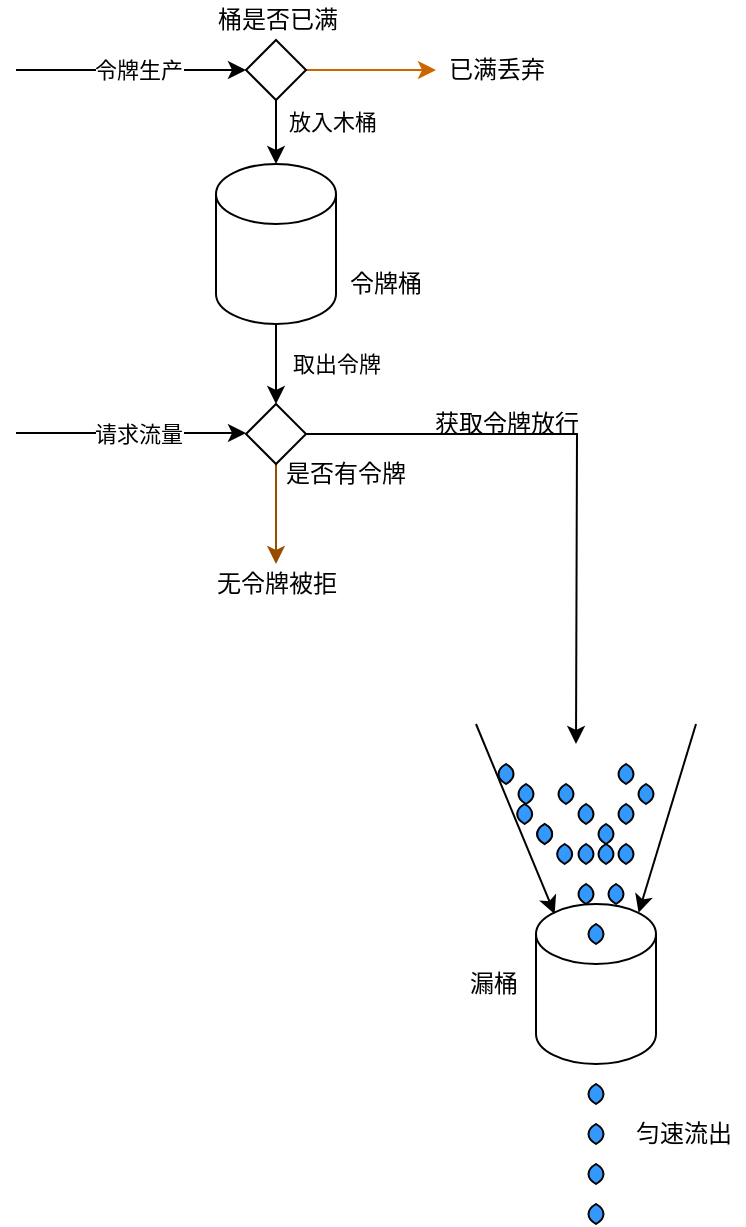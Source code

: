 <mxfile version="13.9.2" type="github">
  <diagram id="iXlUcna3LlMh3yb1cYlY" name="Page-1">
    <mxGraphModel dx="1186" dy="539" grid="1" gridSize="10" guides="1" tooltips="1" connect="1" arrows="1" fold="1" page="1" pageScale="1" pageWidth="827" pageHeight="1169" math="0" shadow="0">
      <root>
        <mxCell id="0" />
        <mxCell id="1" parent="0" />
        <mxCell id="FK8G6ixmhxEFHf3Zb8vc-1" style="edgeStyle=orthogonalEdgeStyle;rounded=0;orthogonalLoop=1;jettySize=auto;html=1;exitX=0.5;exitY=1;exitDx=0;exitDy=0;exitPerimeter=0;entryX=0.5;entryY=0;entryDx=0;entryDy=0;" edge="1" parent="1" source="FK8G6ixmhxEFHf3Zb8vc-3" target="FK8G6ixmhxEFHf3Zb8vc-10">
          <mxGeometry relative="1" as="geometry" />
        </mxCell>
        <mxCell id="FK8G6ixmhxEFHf3Zb8vc-2" value="取出令牌" style="edgeLabel;html=1;align=center;verticalAlign=middle;resizable=0;points=[];" vertex="1" connectable="0" parent="FK8G6ixmhxEFHf3Zb8vc-1">
          <mxGeometry x="-0.3" y="1" relative="1" as="geometry">
            <mxPoint x="29" y="6" as="offset" />
          </mxGeometry>
        </mxCell>
        <mxCell id="FK8G6ixmhxEFHf3Zb8vc-3" value="" style="shape=cylinder3;whiteSpace=wrap;html=1;boundedLbl=1;backgroundOutline=1;size=15;" vertex="1" parent="1">
          <mxGeometry x="360" y="150" width="60" height="80" as="geometry" />
        </mxCell>
        <mxCell id="FK8G6ixmhxEFHf3Zb8vc-4" style="edgeStyle=orthogonalEdgeStyle;rounded=0;orthogonalLoop=1;jettySize=auto;html=1;exitX=0.5;exitY=1;exitDx=0;exitDy=0;entryX=0.5;entryY=0;entryDx=0;entryDy=0;entryPerimeter=0;" edge="1" parent="1" source="FK8G6ixmhxEFHf3Zb8vc-7" target="FK8G6ixmhxEFHf3Zb8vc-3">
          <mxGeometry relative="1" as="geometry" />
        </mxCell>
        <mxCell id="FK8G6ixmhxEFHf3Zb8vc-5" value="放入木桶" style="edgeLabel;html=1;align=center;verticalAlign=middle;resizable=0;points=[];" vertex="1" connectable="0" parent="FK8G6ixmhxEFHf3Zb8vc-4">
          <mxGeometry y="2" relative="1" as="geometry">
            <mxPoint x="26" y="-5" as="offset" />
          </mxGeometry>
        </mxCell>
        <mxCell id="FK8G6ixmhxEFHf3Zb8vc-6" style="edgeStyle=orthogonalEdgeStyle;rounded=0;orthogonalLoop=1;jettySize=auto;html=1;exitX=1;exitY=0.5;exitDx=0;exitDy=0;strokeColor=#CC6600;" edge="1" parent="1" source="FK8G6ixmhxEFHf3Zb8vc-7">
          <mxGeometry relative="1" as="geometry">
            <mxPoint x="470" y="103" as="targetPoint" />
          </mxGeometry>
        </mxCell>
        <mxCell id="FK8G6ixmhxEFHf3Zb8vc-7" value="" style="rhombus;whiteSpace=wrap;html=1;" vertex="1" parent="1">
          <mxGeometry x="375" y="88" width="30" height="30" as="geometry" />
        </mxCell>
        <mxCell id="FK8G6ixmhxEFHf3Zb8vc-8" style="edgeStyle=orthogonalEdgeStyle;rounded=0;orthogonalLoop=1;jettySize=auto;html=1;exitX=1;exitY=0.5;exitDx=0;exitDy=0;" edge="1" parent="1" source="FK8G6ixmhxEFHf3Zb8vc-10">
          <mxGeometry relative="1" as="geometry">
            <mxPoint x="540" y="440" as="targetPoint" />
          </mxGeometry>
        </mxCell>
        <mxCell id="FK8G6ixmhxEFHf3Zb8vc-9" style="edgeStyle=orthogonalEdgeStyle;rounded=0;orthogonalLoop=1;jettySize=auto;html=1;exitX=0.5;exitY=1;exitDx=0;exitDy=0;strokeColor=#994C00;" edge="1" parent="1" source="FK8G6ixmhxEFHf3Zb8vc-10" target="FK8G6ixmhxEFHf3Zb8vc-19">
          <mxGeometry relative="1" as="geometry" />
        </mxCell>
        <mxCell id="FK8G6ixmhxEFHf3Zb8vc-10" value="" style="rhombus;whiteSpace=wrap;html=1;" vertex="1" parent="1">
          <mxGeometry x="375" y="270" width="30" height="30" as="geometry" />
        </mxCell>
        <mxCell id="FK8G6ixmhxEFHf3Zb8vc-11" value="" style="endArrow=classic;html=1;entryX=0;entryY=0.5;entryDx=0;entryDy=0;" edge="1" parent="1" target="FK8G6ixmhxEFHf3Zb8vc-7">
          <mxGeometry width="50" height="50" relative="1" as="geometry">
            <mxPoint x="260" y="103" as="sourcePoint" />
            <mxPoint x="370" y="108" as="targetPoint" />
          </mxGeometry>
        </mxCell>
        <mxCell id="FK8G6ixmhxEFHf3Zb8vc-12" value="令牌生产" style="edgeLabel;html=1;align=center;verticalAlign=middle;resizable=0;points=[];" vertex="1" connectable="0" parent="FK8G6ixmhxEFHf3Zb8vc-11">
          <mxGeometry x="-0.368" relative="1" as="geometry">
            <mxPoint x="24" as="offset" />
          </mxGeometry>
        </mxCell>
        <mxCell id="FK8G6ixmhxEFHf3Zb8vc-13" value="桶是否已满" style="text;html=1;strokeColor=none;fillColor=none;align=center;verticalAlign=middle;whiteSpace=wrap;rounded=0;" vertex="1" parent="1">
          <mxGeometry x="357" y="68" width="68" height="20" as="geometry" />
        </mxCell>
        <mxCell id="FK8G6ixmhxEFHf3Zb8vc-14" value="已满丢弃" style="text;html=1;align=center;verticalAlign=middle;resizable=0;points=[];autosize=1;" vertex="1" parent="1">
          <mxGeometry x="470" y="93" width="60" height="20" as="geometry" />
        </mxCell>
        <mxCell id="FK8G6ixmhxEFHf3Zb8vc-15" value="" style="endArrow=classic;html=1;entryX=0;entryY=0.5;entryDx=0;entryDy=0;" edge="1" parent="1">
          <mxGeometry width="50" height="50" relative="1" as="geometry">
            <mxPoint x="260" y="284.5" as="sourcePoint" />
            <mxPoint x="375" y="284.5" as="targetPoint" />
          </mxGeometry>
        </mxCell>
        <mxCell id="FK8G6ixmhxEFHf3Zb8vc-16" value="请求流量" style="edgeLabel;html=1;align=center;verticalAlign=middle;resizable=0;points=[];" vertex="1" connectable="0" parent="FK8G6ixmhxEFHf3Zb8vc-15">
          <mxGeometry x="-0.368" relative="1" as="geometry">
            <mxPoint x="24" as="offset" />
          </mxGeometry>
        </mxCell>
        <mxCell id="FK8G6ixmhxEFHf3Zb8vc-17" value="是否有令牌" style="text;html=1;strokeColor=none;fillColor=none;align=center;verticalAlign=middle;whiteSpace=wrap;rounded=0;" vertex="1" parent="1">
          <mxGeometry x="390" y="295" width="70" height="20" as="geometry" />
        </mxCell>
        <mxCell id="FK8G6ixmhxEFHf3Zb8vc-18" value="获取令牌放行" style="text;html=1;align=center;verticalAlign=middle;resizable=0;points=[];autosize=1;" vertex="1" parent="1">
          <mxGeometry x="460" y="270" width="90" height="20" as="geometry" />
        </mxCell>
        <mxCell id="FK8G6ixmhxEFHf3Zb8vc-19" value="无令牌被拒" style="text;html=1;align=center;verticalAlign=middle;resizable=0;points=[];autosize=1;" vertex="1" parent="1">
          <mxGeometry x="350" y="350" width="80" height="20" as="geometry" />
        </mxCell>
        <mxCell id="FK8G6ixmhxEFHf3Zb8vc-20" value="令牌桶" style="text;html=1;strokeColor=none;fillColor=none;align=center;verticalAlign=middle;whiteSpace=wrap;rounded=0;" vertex="1" parent="1">
          <mxGeometry x="425" y="200" width="40" height="20" as="geometry" />
        </mxCell>
        <mxCell id="FK8G6ixmhxEFHf3Zb8vc-21" value="" style="shape=cylinder3;whiteSpace=wrap;html=1;boundedLbl=1;backgroundOutline=1;size=15;" vertex="1" parent="1">
          <mxGeometry x="520" y="520" width="60" height="80" as="geometry" />
        </mxCell>
        <mxCell id="FK8G6ixmhxEFHf3Zb8vc-22" value="" style="whiteSpace=wrap;html=1;shape=mxgraph.basic.pointed_oval;fillColor=#3399FF;" vertex="1" parent="1">
          <mxGeometry x="519.33" y="480" width="10" height="10" as="geometry" />
        </mxCell>
        <mxCell id="FK8G6ixmhxEFHf3Zb8vc-23" value="" style="whiteSpace=wrap;html=1;shape=mxgraph.basic.pointed_oval;fillColor=#3399FF;" vertex="1" parent="1">
          <mxGeometry x="529.33" y="490" width="10" height="10" as="geometry" />
        </mxCell>
        <mxCell id="FK8G6ixmhxEFHf3Zb8vc-24" value="" style="whiteSpace=wrap;html=1;shape=mxgraph.basic.pointed_oval;fillColor=#3399FF;" vertex="1" parent="1">
          <mxGeometry x="540" y="510" width="10" height="10" as="geometry" />
        </mxCell>
        <mxCell id="FK8G6ixmhxEFHf3Zb8vc-25" value="" style="whiteSpace=wrap;html=1;shape=mxgraph.basic.pointed_oval;fillColor=#3399FF;" vertex="1" parent="1">
          <mxGeometry x="560" y="450" width="10" height="10" as="geometry" />
        </mxCell>
        <mxCell id="FK8G6ixmhxEFHf3Zb8vc-26" value="" style="whiteSpace=wrap;html=1;shape=mxgraph.basic.pointed_oval;fillColor=#3399FF;" vertex="1" parent="1">
          <mxGeometry x="500" y="450" width="10" height="10" as="geometry" />
        </mxCell>
        <mxCell id="FK8G6ixmhxEFHf3Zb8vc-27" value="" style="whiteSpace=wrap;html=1;shape=mxgraph.basic.pointed_oval;fillColor=#3399FF;" vertex="1" parent="1">
          <mxGeometry x="540" y="470" width="10" height="10" as="geometry" />
        </mxCell>
        <mxCell id="FK8G6ixmhxEFHf3Zb8vc-28" value="" style="whiteSpace=wrap;html=1;shape=mxgraph.basic.pointed_oval;fillColor=#3399FF;" vertex="1" parent="1">
          <mxGeometry x="545" y="530" width="10" height="10" as="geometry" />
        </mxCell>
        <mxCell id="FK8G6ixmhxEFHf3Zb8vc-29" value="" style="whiteSpace=wrap;html=1;shape=mxgraph.basic.pointed_oval;fillColor=#3399FF;" vertex="1" parent="1">
          <mxGeometry x="509.33" y="470" width="10" height="10" as="geometry" />
        </mxCell>
        <mxCell id="FK8G6ixmhxEFHf3Zb8vc-30" value="" style="whiteSpace=wrap;html=1;shape=mxgraph.basic.pointed_oval;fillColor=#3399FF;" vertex="1" parent="1">
          <mxGeometry x="540" y="490" width="10" height="10" as="geometry" />
        </mxCell>
        <mxCell id="FK8G6ixmhxEFHf3Zb8vc-31" value="" style="whiteSpace=wrap;html=1;shape=mxgraph.basic.pointed_oval;fillColor=#3399FF;" vertex="1" parent="1">
          <mxGeometry x="550" y="490" width="10" height="10" as="geometry" />
        </mxCell>
        <mxCell id="FK8G6ixmhxEFHf3Zb8vc-32" value="" style="whiteSpace=wrap;html=1;shape=mxgraph.basic.pointed_oval;fillColor=#3399FF;" vertex="1" parent="1">
          <mxGeometry x="545" y="610" width="10" height="10" as="geometry" />
        </mxCell>
        <mxCell id="FK8G6ixmhxEFHf3Zb8vc-33" value="" style="whiteSpace=wrap;html=1;shape=mxgraph.basic.pointed_oval;fillColor=#3399FF;" vertex="1" parent="1">
          <mxGeometry x="545" y="630" width="10" height="10" as="geometry" />
        </mxCell>
        <mxCell id="FK8G6ixmhxEFHf3Zb8vc-34" value="" style="whiteSpace=wrap;html=1;shape=mxgraph.basic.pointed_oval;fillColor=#3399FF;" vertex="1" parent="1">
          <mxGeometry x="545" y="650" width="10" height="10" as="geometry" />
        </mxCell>
        <mxCell id="FK8G6ixmhxEFHf3Zb8vc-35" value="" style="whiteSpace=wrap;html=1;shape=mxgraph.basic.pointed_oval;fillColor=#3399FF;" vertex="1" parent="1">
          <mxGeometry x="545" y="670" width="10" height="10" as="geometry" />
        </mxCell>
        <mxCell id="FK8G6ixmhxEFHf3Zb8vc-36" value="" style="whiteSpace=wrap;html=1;shape=mxgraph.basic.pointed_oval;fillColor=#3399FF;" vertex="1" parent="1">
          <mxGeometry x="560" y="470" width="10" height="10" as="geometry" />
        </mxCell>
        <mxCell id="FK8G6ixmhxEFHf3Zb8vc-37" value="" style="whiteSpace=wrap;html=1;shape=mxgraph.basic.pointed_oval;fillColor=#3399FF;" vertex="1" parent="1">
          <mxGeometry x="560" y="490" width="10" height="10" as="geometry" />
        </mxCell>
        <mxCell id="FK8G6ixmhxEFHf3Zb8vc-38" value="" style="whiteSpace=wrap;html=1;shape=mxgraph.basic.pointed_oval;fillColor=#3399FF;" vertex="1" parent="1">
          <mxGeometry x="555" y="510" width="10" height="10" as="geometry" />
        </mxCell>
        <mxCell id="FK8G6ixmhxEFHf3Zb8vc-39" value="" style="endArrow=classic;html=1;entryX=0.855;entryY=0;entryDx=0;entryDy=4.35;entryPerimeter=0;" edge="1" parent="1" target="FK8G6ixmhxEFHf3Zb8vc-21">
          <mxGeometry width="50" height="50" relative="1" as="geometry">
            <mxPoint x="600" y="430" as="sourcePoint" />
            <mxPoint x="564" y="525" as="targetPoint" />
          </mxGeometry>
        </mxCell>
        <mxCell id="FK8G6ixmhxEFHf3Zb8vc-40" value="" style="endArrow=classic;html=1;entryX=0.855;entryY=0;entryDx=0;entryDy=4.35;entryPerimeter=0;" edge="1" parent="1">
          <mxGeometry width="50" height="50" relative="1" as="geometry">
            <mxPoint x="490" y="430" as="sourcePoint" />
            <mxPoint x="529.33" y="525" as="targetPoint" />
          </mxGeometry>
        </mxCell>
        <mxCell id="FK8G6ixmhxEFHf3Zb8vc-41" value="" style="whiteSpace=wrap;html=1;shape=mxgraph.basic.pointed_oval;fillColor=#3399FF;" vertex="1" parent="1">
          <mxGeometry x="519.33" y="480" width="10" height="10" as="geometry" />
        </mxCell>
        <mxCell id="FK8G6ixmhxEFHf3Zb8vc-42" value="" style="whiteSpace=wrap;html=1;shape=mxgraph.basic.pointed_oval;fillColor=#3399FF;" vertex="1" parent="1">
          <mxGeometry x="570" y="460" width="10" height="10" as="geometry" />
        </mxCell>
        <mxCell id="FK8G6ixmhxEFHf3Zb8vc-43" value="漏桶" style="text;html=1;strokeColor=none;fillColor=none;align=center;verticalAlign=middle;whiteSpace=wrap;rounded=0;" vertex="1" parent="1">
          <mxGeometry x="479.33" y="550" width="40" height="20" as="geometry" />
        </mxCell>
        <mxCell id="FK8G6ixmhxEFHf3Zb8vc-45" value="" style="whiteSpace=wrap;html=1;shape=mxgraph.basic.pointed_oval;fillColor=#3399FF;" vertex="1" parent="1">
          <mxGeometry x="550" y="480" width="10" height="10" as="geometry" />
        </mxCell>
        <mxCell id="FK8G6ixmhxEFHf3Zb8vc-46" value="" style="whiteSpace=wrap;html=1;shape=mxgraph.basic.pointed_oval;fillColor=#3399FF;" vertex="1" parent="1">
          <mxGeometry x="510" y="460" width="10" height="10" as="geometry" />
        </mxCell>
        <mxCell id="FK8G6ixmhxEFHf3Zb8vc-47" value="" style="whiteSpace=wrap;html=1;shape=mxgraph.basic.pointed_oval;fillColor=#3399FF;" vertex="1" parent="1">
          <mxGeometry x="530" y="460" width="10" height="10" as="geometry" />
        </mxCell>
        <mxCell id="FK8G6ixmhxEFHf3Zb8vc-48" value="匀速流出" style="text;html=1;strokeColor=none;fillColor=none;align=center;verticalAlign=middle;whiteSpace=wrap;rounded=0;" vertex="1" parent="1">
          <mxGeometry x="564" y="625" width="60" height="20" as="geometry" />
        </mxCell>
      </root>
    </mxGraphModel>
  </diagram>
</mxfile>
